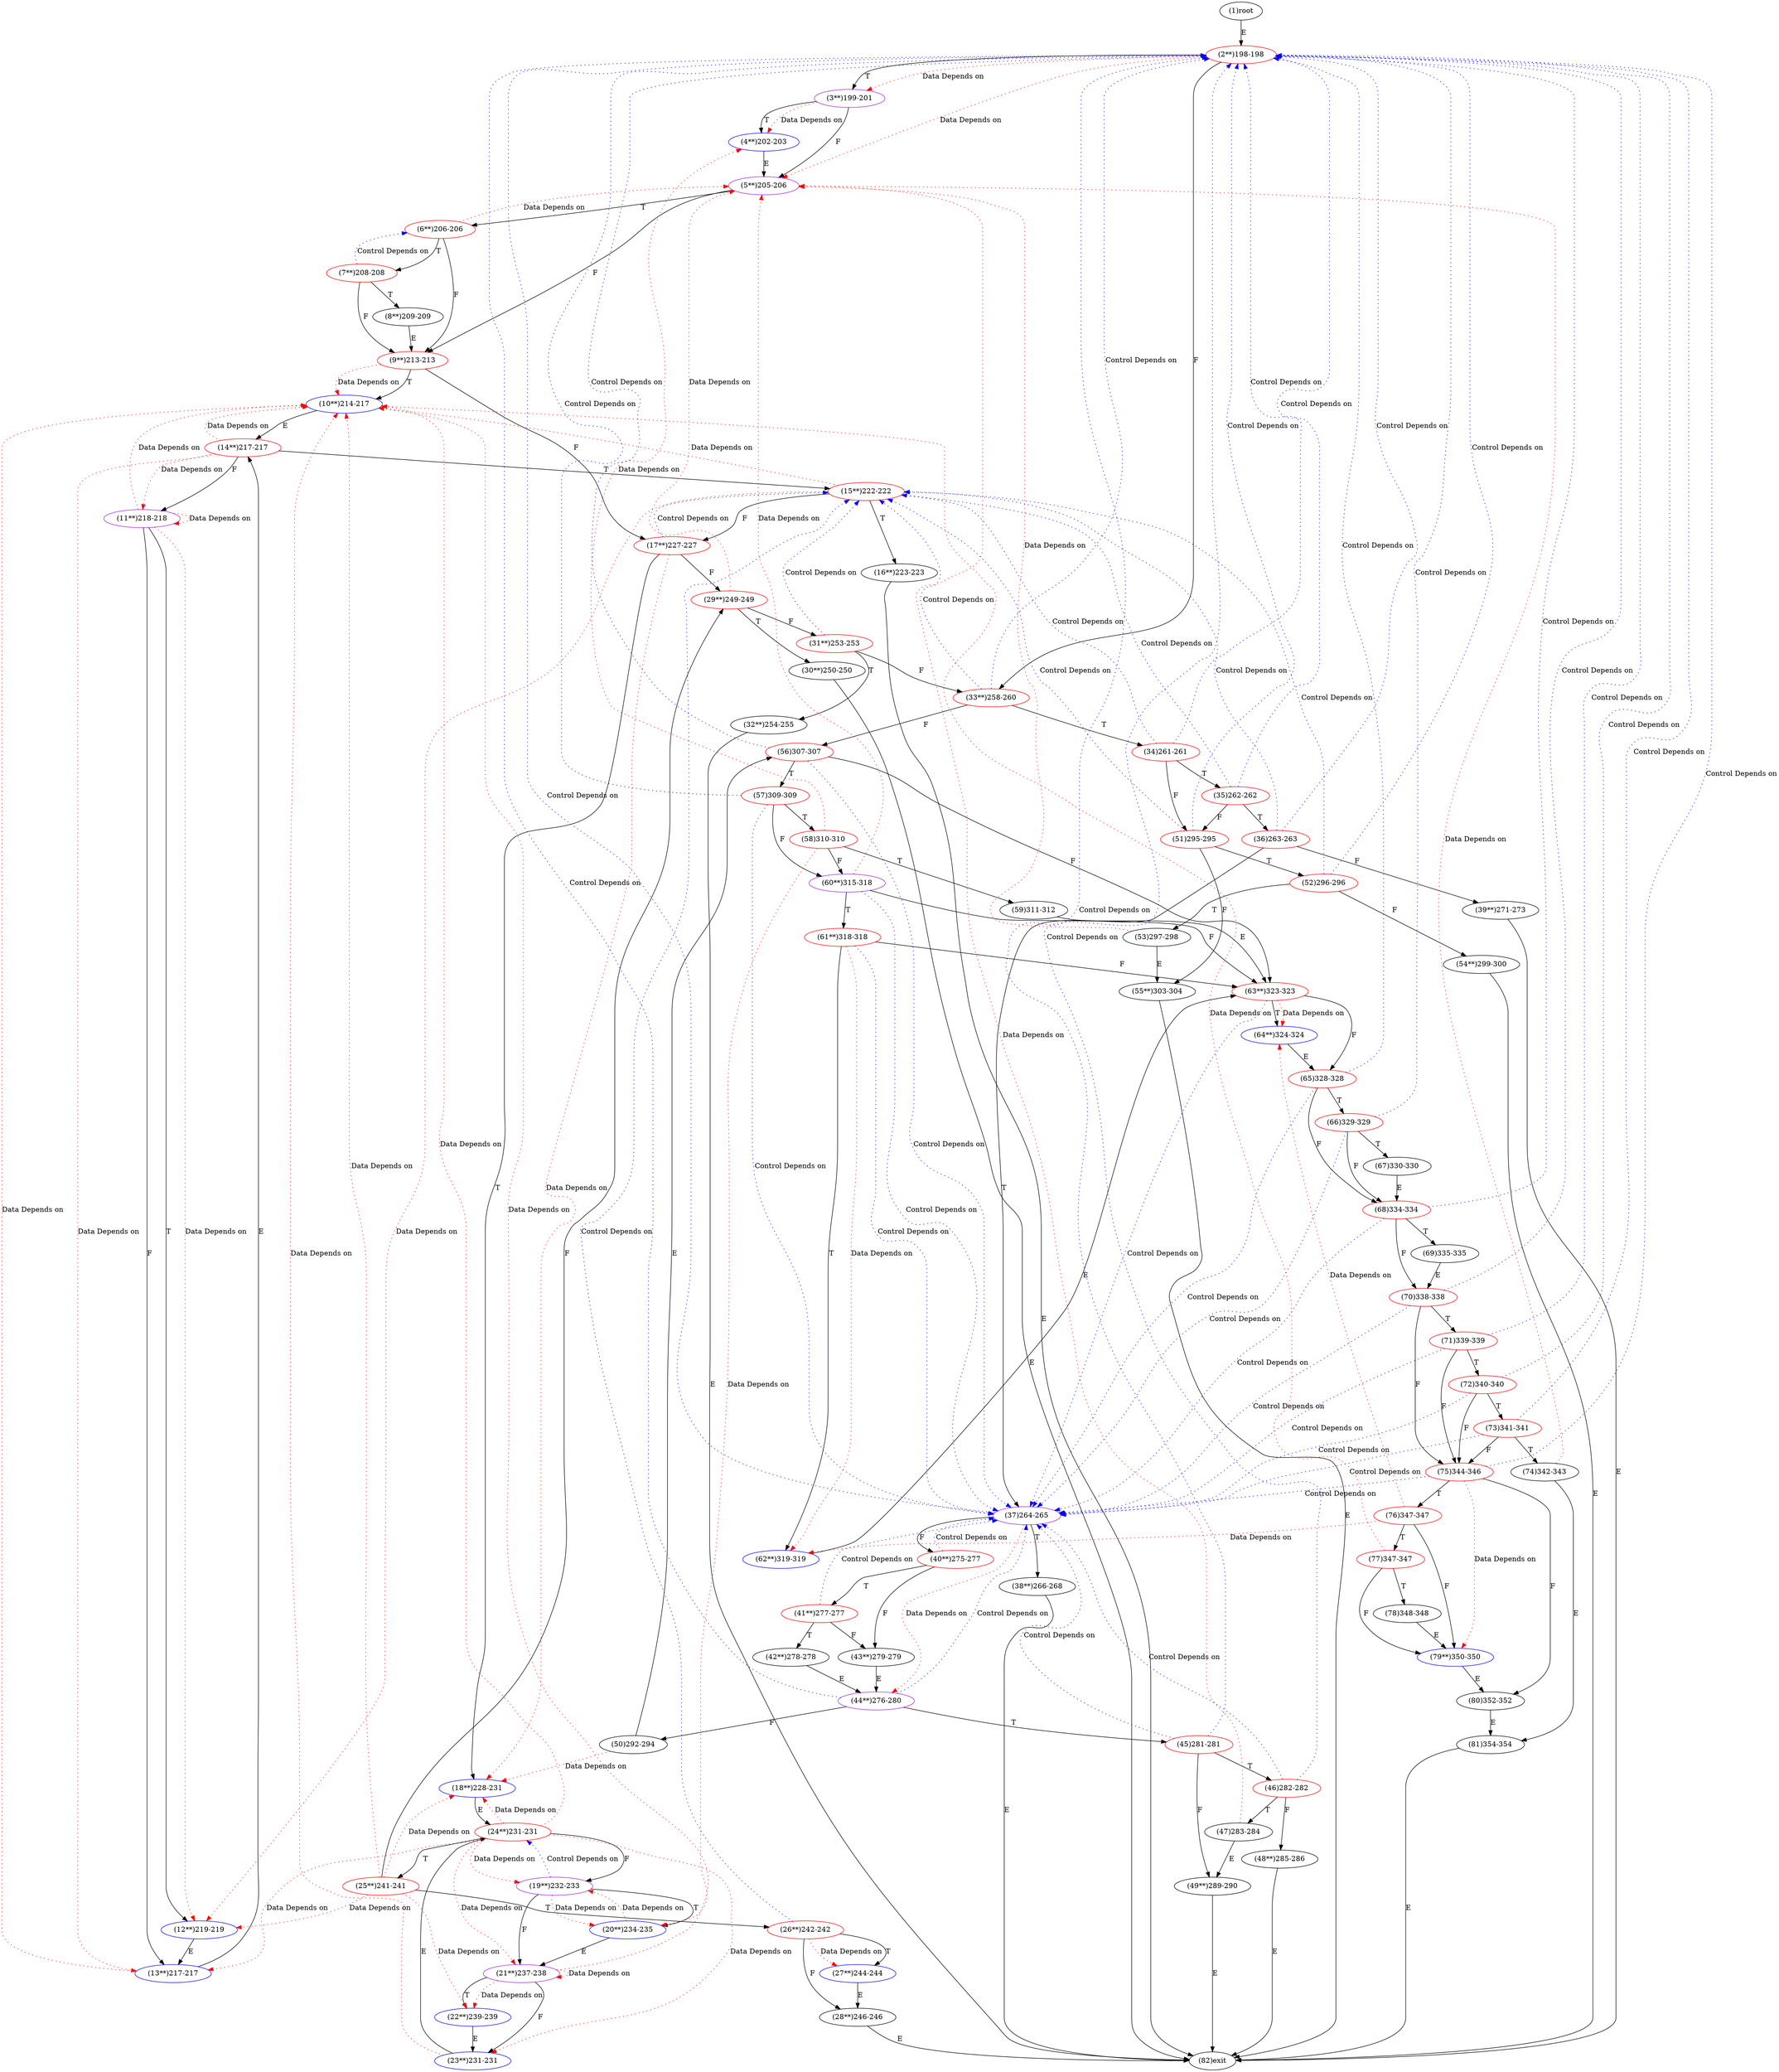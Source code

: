digraph "" { 
1[ label="(1)root"];
2[ label="(2**)198-198",color=red];
3[ label="(3**)199-201",color=purple];
4[ label="(4**)202-203",color=blue];
5[ label="(5**)205-206",color=purple];
6[ label="(6**)206-206",color=red];
7[ label="(7**)208-208",color=red];
8[ label="(8**)209-209"];
9[ label="(9**)213-213",color=red];
10[ label="(10**)214-217",color=blue];
11[ label="(11**)218-218",color=purple];
12[ label="(12**)219-219",color=blue];
13[ label="(13**)217-217",color=blue];
14[ label="(14**)217-217",color=red];
15[ label="(15**)222-222",color=red];
17[ label="(17**)227-227",color=red];
16[ label="(16**)223-223"];
19[ label="(19**)232-233",color=purple];
18[ label="(18**)228-231",color=blue];
21[ label="(21**)237-238",color=purple];
20[ label="(20**)234-235",color=blue];
23[ label="(23**)231-231",color=blue];
22[ label="(22**)239-239",color=blue];
25[ label="(25**)241-241",color=red];
24[ label="(24**)231-231",color=red];
27[ label="(27**)244-244",color=blue];
26[ label="(26**)242-242",color=red];
29[ label="(29**)249-249",color=red];
28[ label="(28**)246-246"];
31[ label="(31**)253-253",color=red];
30[ label="(30**)250-250"];
34[ label="(34)261-261",color=red];
35[ label="(35)262-262",color=red];
32[ label="(32**)254-255"];
33[ label="(33**)258-260",color=red];
38[ label="(38**)266-268"];
39[ label="(39**)271-273"];
36[ label="(36)263-263",color=red];
37[ label="(37)264-265",color=purple];
42[ label="(42**)278-278"];
43[ label="(43**)279-279"];
40[ label="(40**)275-277",color=red];
41[ label="(41**)277-277",color=red];
46[ label="(46)282-282",color=red];
47[ label="(47)283-284"];
44[ label="(44**)276-280",color=purple];
45[ label="(45)281-281",color=red];
51[ label="(51)295-295",color=red];
50[ label="(50)292-294"];
49[ label="(49**)289-290"];
48[ label="(48**)285-286"];
55[ label="(55**)303-304"];
54[ label="(54**)299-300"];
53[ label="(53)297-298"];
52[ label="(52)296-296",color=red];
59[ label="(59)311-312"];
58[ label="(58)310-310",color=red];
57[ label="(57)309-309",color=red];
56[ label="(56)307-307",color=red];
63[ label="(63**)323-323",color=red];
62[ label="(62**)319-319",color=blue];
61[ label="(61**)318-318",color=red];
60[ label="(60**)315-318",color=purple];
68[ label="(68)334-334",color=red];
69[ label="(69)335-335"];
70[ label="(70)338-338",color=red];
71[ label="(71)339-339",color=red];
64[ label="(64**)324-324",color=blue];
65[ label="(65)328-328",color=red];
66[ label="(66)329-329",color=red];
67[ label="(67)330-330"];
76[ label="(76)347-347",color=red];
77[ label="(77)347-347",color=red];
78[ label="(78)348-348"];
79[ label="(79**)350-350",color=blue];
72[ label="(72)340-340",color=red];
73[ label="(73)341-341",color=red];
74[ label="(74)342-343"];
75[ label="(75)344-346",color=red];
81[ label="(81)354-354"];
80[ label="(80)352-352"];
82[ label="(82)exit"];
1->2[ label="E"];
2->33[ label="F"];
2->3[ label="T"];
3->5[ label="F"];
3->4[ label="T"];
4->5[ label="E"];
5->9[ label="F"];
5->6[ label="T"];
6->9[ label="F"];
6->7[ label="T"];
7->9[ label="F"];
7->8[ label="T"];
8->9[ label="E"];
9->17[ label="F"];
9->10[ label="T"];
10->14[ label="E"];
11->13[ label="F"];
11->12[ label="T"];
12->13[ label="E"];
13->14[ label="E"];
14->11[ label="F"];
14->15[ label="T"];
15->17[ label="F"];
15->16[ label="T"];
16->82[ label="E"];
17->29[ label="F"];
17->18[ label="T"];
18->24[ label="E"];
19->21[ label="F"];
19->20[ label="T"];
20->21[ label="E"];
21->23[ label="F"];
21->22[ label="T"];
22->23[ label="E"];
23->24[ label="E"];
24->19[ label="F"];
24->25[ label="T"];
25->29[ label="F"];
25->26[ label="T"];
26->28[ label="F"];
26->27[ label="T"];
27->28[ label="E"];
28->82[ label="E"];
29->31[ label="F"];
29->30[ label="T"];
30->82[ label="E"];
31->33[ label="F"];
31->32[ label="T"];
32->82[ label="E"];
33->56[ label="F"];
33->34[ label="T"];
34->51[ label="F"];
34->35[ label="T"];
35->51[ label="F"];
35->36[ label="T"];
36->39[ label="F"];
36->37[ label="T"];
37->40[ label="F"];
37->38[ label="T"];
38->82[ label="E"];
39->82[ label="E"];
40->43[ label="F"];
40->41[ label="T"];
41->43[ label="F"];
41->42[ label="T"];
42->44[ label="E"];
43->44[ label="E"];
44->50[ label="F"];
44->45[ label="T"];
45->49[ label="F"];
45->46[ label="T"];
46->48[ label="F"];
46->47[ label="T"];
47->49[ label="E"];
48->82[ label="E"];
49->82[ label="E"];
50->56[ label="E"];
51->55[ label="F"];
51->52[ label="T"];
52->54[ label="F"];
52->53[ label="T"];
53->55[ label="E"];
54->82[ label="E"];
55->82[ label="E"];
56->63[ label="F"];
56->57[ label="T"];
57->60[ label="F"];
57->58[ label="T"];
58->60[ label="F"];
58->59[ label="T"];
59->63[ label="E"];
60->63[ label="F"];
60->61[ label="T"];
61->63[ label="F"];
61->62[ label="T"];
62->63[ label="E"];
63->65[ label="F"];
63->64[ label="T"];
64->65[ label="E"];
65->68[ label="F"];
65->66[ label="T"];
66->68[ label="F"];
66->67[ label="T"];
67->68[ label="E"];
68->70[ label="F"];
68->69[ label="T"];
69->70[ label="E"];
70->75[ label="F"];
70->71[ label="T"];
71->75[ label="F"];
71->72[ label="T"];
72->75[ label="F"];
72->73[ label="T"];
73->75[ label="F"];
73->74[ label="T"];
74->81[ label="E"];
75->80[ label="F"];
75->76[ label="T"];
76->79[ label="F"];
76->77[ label="T"];
77->79[ label="F"];
77->78[ label="T"];
78->79[ label="E"];
79->80[ label="E"];
80->81[ label="E"];
81->82[ label="E"];
2->3[ color="red" label="Data Depends on" style = dotted ];
2->5[ color="red" label="Data Depends on" style = dotted ];
3->4[ color="red" label="Data Depends on" style = dotted ];
6->5[ color="red" label="Data Depends on" style = dotted ];
7->6[ color="blue" label="Control Depends on" style = dotted ];
9->10[ color="red" label="Data Depends on" style = dotted ];
11->11[ color="red" label="Data Depends on" style = dotted ];
11->10[ color="red" label="Data Depends on" style = dotted ];
11->12[ color="red" label="Data Depends on" style = dotted ];
13->10[ color="red" label="Data Depends on" style = dotted ];
14->13[ color="red" label="Data Depends on" style = dotted ];
14->10[ color="red" label="Data Depends on" style = dotted ];
14->11[ color="red" label="Data Depends on" style = dotted ];
15->12[ color="red" label="Data Depends on" style = dotted ];
15->10[ color="red" label="Data Depends on" style = dotted ];
17->18[ color="red" label="Data Depends on" style = dotted ];
17->15[ color="blue" label="Control Depends on" style = dotted ];
19->20[ color="red" label="Data Depends on" style = dotted ];
19->24[ color="blue" label="Control Depends on" style = dotted ];
21->21[ color="red" label="Data Depends on" style = dotted ];
21->22[ color="red" label="Data Depends on" style = dotted ];
21->10[ color="red" label="Data Depends on" style = dotted ];
20->19[ color="red" label="Data Depends on" style = dotted ];
23->10[ color="red" label="Data Depends on" style = dotted ];
25->10[ color="red" label="Data Depends on" style = dotted ];
25->12[ color="red" label="Data Depends on" style = dotted ];
25->18[ color="red" label="Data Depends on" style = dotted ];
25->22[ color="red" label="Data Depends on" style = dotted ];
24->10[ color="red" label="Data Depends on" style = dotted ];
24->13[ color="red" label="Data Depends on" style = dotted ];
24->18[ color="red" label="Data Depends on" style = dotted ];
24->19[ color="red" label="Data Depends on" style = dotted ];
24->21[ color="red" label="Data Depends on" style = dotted ];
24->23[ color="red" label="Data Depends on" style = dotted ];
26->27[ color="red" label="Data Depends on" style = dotted ];
26->15[ color="blue" label="Control Depends on" style = dotted ];
29->5[ color="red" label="Data Depends on" style = dotted ];
31->15[ color="blue" label="Control Depends on" style = dotted ];
34->2[ color="blue" label="Control Depends on" style = dotted ];
34->15[ color="blue" label="Control Depends on" style = dotted ];
35->2[ color="blue" label="Control Depends on" style = dotted ];
35->15[ color="blue" label="Control Depends on" style = dotted ];
33->2[ color="blue" label="Control Depends on" style = dotted ];
33->15[ color="blue" label="Control Depends on" style = dotted ];
36->2[ color="blue" label="Control Depends on" style = dotted ];
36->15[ color="blue" label="Control Depends on" style = dotted ];
37->2[ color="blue" label="Control Depends on" style = dotted ];
37->44[ color="red" label="Data Depends on" style = dotted ];
40->37[ color="blue" label="Control Depends on" style = dotted ];
41->37[ color="blue" label="Control Depends on" style = dotted ];
46->37[ color="blue" label="Control Depends on" style = dotted ];
46->2[ color="blue" label="Control Depends on" style = dotted ];
47->5[ color="red" label="Data Depends on" style = dotted ];
44->37[ color="blue" label="Control Depends on" style = dotted ];
44->2[ color="blue" label="Control Depends on" style = dotted ];
45->37[ color="blue" label="Control Depends on" style = dotted ];
45->2[ color="blue" label="Control Depends on" style = dotted ];
51->2[ color="blue" label="Control Depends on" style = dotted ];
51->15[ color="blue" label="Control Depends on" style = dotted ];
50->18[ color="red" label="Data Depends on" style = dotted ];
53->5[ color="red" label="Data Depends on" style = dotted ];
52->2[ color="blue" label="Control Depends on" style = dotted ];
52->15[ color="blue" label="Control Depends on" style = dotted ];
58->20[ color="red" label="Data Depends on" style = dotted ];
58->4[ color="red" label="Data Depends on" style = dotted ];
57->2[ color="blue" label="Control Depends on" style = dotted ];
57->37[ color="blue" label="Control Depends on" style = dotted ];
56->2[ color="blue" label="Control Depends on" style = dotted ];
56->37[ color="blue" label="Control Depends on" style = dotted ];
63->64[ color="red" label="Data Depends on" style = dotted ];
63->37[ color="blue" label="Control Depends on" style = dotted ];
61->62[ color="red" label="Data Depends on" style = dotted ];
61->37[ color="blue" label="Control Depends on" style = dotted ];
60->37[ color="blue" label="Control Depends on" style = dotted ];
60->5[ color="red" label="Data Depends on" style = dotted ];
68->2[ color="blue" label="Control Depends on" style = dotted ];
68->37[ color="blue" label="Control Depends on" style = dotted ];
70->2[ color="blue" label="Control Depends on" style = dotted ];
70->37[ color="blue" label="Control Depends on" style = dotted ];
71->2[ color="blue" label="Control Depends on" style = dotted ];
71->37[ color="blue" label="Control Depends on" style = dotted ];
65->37[ color="blue" label="Control Depends on" style = dotted ];
65->2[ color="blue" label="Control Depends on" style = dotted ];
66->37[ color="blue" label="Control Depends on" style = dotted ];
66->2[ color="blue" label="Control Depends on" style = dotted ];
76->62[ color="red" label="Data Depends on" style = dotted ];
76->64[ color="red" label="Data Depends on" style = dotted ];
77->10[ color="red" label="Data Depends on" style = dotted ];
72->37[ color="blue" label="Control Depends on" style = dotted ];
72->2[ color="blue" label="Control Depends on" style = dotted ];
73->37[ color="blue" label="Control Depends on" style = dotted ];
73->2[ color="blue" label="Control Depends on" style = dotted ];
74->5[ color="red" label="Data Depends on" style = dotted ];
75->79[ color="red" label="Data Depends on" style = dotted ];
75->37[ color="blue" label="Control Depends on" style = dotted ];
75->2[ color="blue" label="Control Depends on" style = dotted ];
}